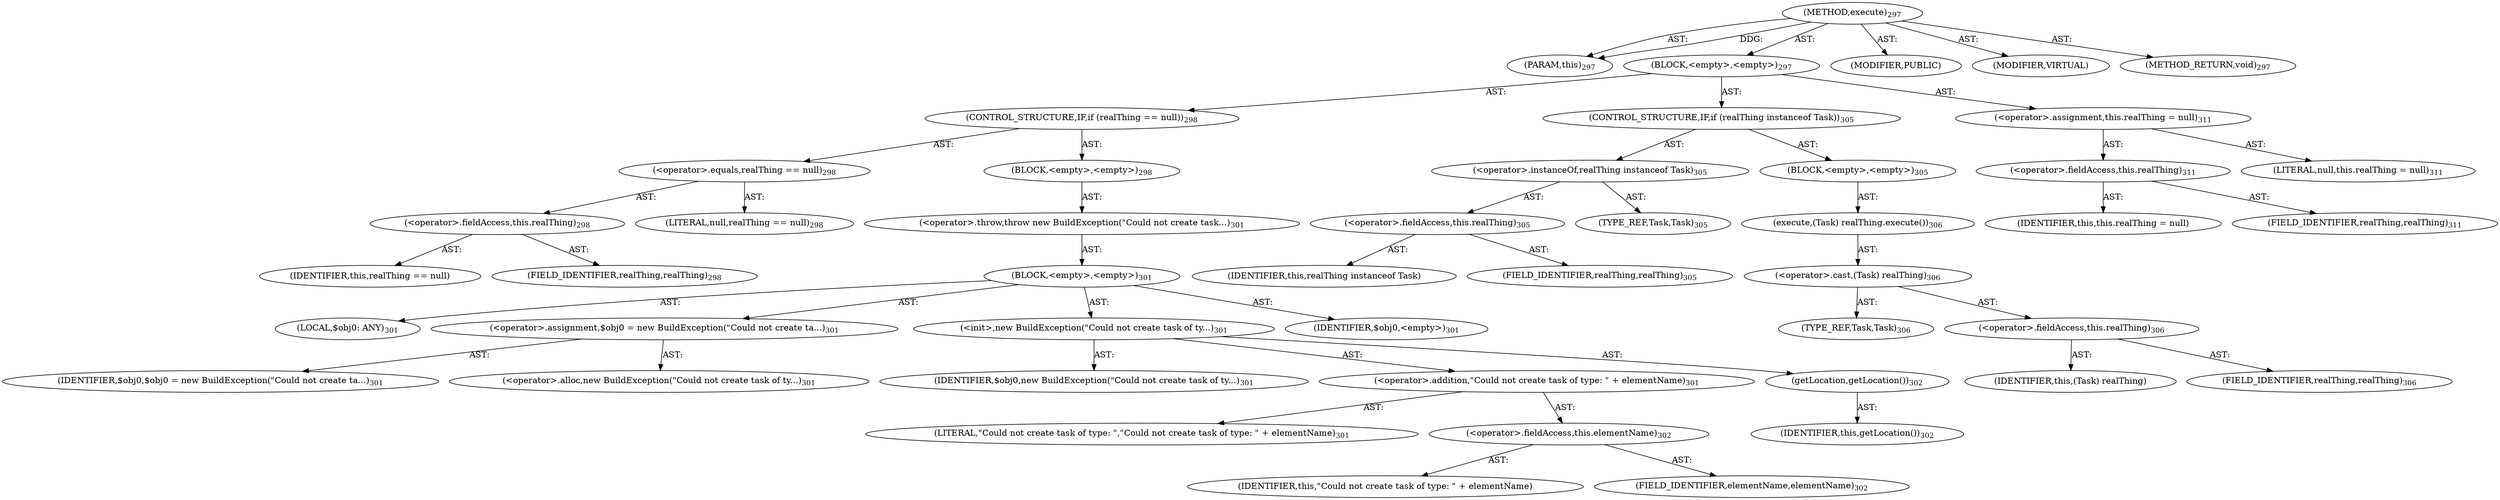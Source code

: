 digraph "execute" {  
"111669149710" [label = <(METHOD,execute)<SUB>297</SUB>> ]
"115964116996" [label = <(PARAM,this)<SUB>297</SUB>> ]
"25769803804" [label = <(BLOCK,&lt;empty&gt;,&lt;empty&gt;)<SUB>297</SUB>> ]
"47244640270" [label = <(CONTROL_STRUCTURE,IF,if (realThing == null))<SUB>298</SUB>> ]
"30064771151" [label = <(&lt;operator&gt;.equals,realThing == null)<SUB>298</SUB>> ]
"30064771152" [label = <(&lt;operator&gt;.fieldAccess,this.realThing)<SUB>298</SUB>> ]
"68719476827" [label = <(IDENTIFIER,this,realThing == null)> ]
"55834574873" [label = <(FIELD_IDENTIFIER,realThing,realThing)<SUB>298</SUB>> ]
"90194313220" [label = <(LITERAL,null,realThing == null)<SUB>298</SUB>> ]
"25769803805" [label = <(BLOCK,&lt;empty&gt;,&lt;empty&gt;)<SUB>298</SUB>> ]
"30064771153" [label = <(&lt;operator&gt;.throw,throw new BuildException(&quot;Could not create task...)<SUB>301</SUB>> ]
"25769803806" [label = <(BLOCK,&lt;empty&gt;,&lt;empty&gt;)<SUB>301</SUB>> ]
"94489280514" [label = <(LOCAL,$obj0: ANY)<SUB>301</SUB>> ]
"30064771154" [label = <(&lt;operator&gt;.assignment,$obj0 = new BuildException(&quot;Could not create ta...)<SUB>301</SUB>> ]
"68719476828" [label = <(IDENTIFIER,$obj0,$obj0 = new BuildException(&quot;Could not create ta...)<SUB>301</SUB>> ]
"30064771155" [label = <(&lt;operator&gt;.alloc,new BuildException(&quot;Could not create task of ty...)<SUB>301</SUB>> ]
"30064771156" [label = <(&lt;init&gt;,new BuildException(&quot;Could not create task of ty...)<SUB>301</SUB>> ]
"68719476829" [label = <(IDENTIFIER,$obj0,new BuildException(&quot;Could not create task of ty...)<SUB>301</SUB>> ]
"30064771157" [label = <(&lt;operator&gt;.addition,&quot;Could not create task of type: &quot; + elementName)<SUB>301</SUB>> ]
"90194313221" [label = <(LITERAL,&quot;Could not create task of type: &quot;,&quot;Could not create task of type: &quot; + elementName)<SUB>301</SUB>> ]
"30064771158" [label = <(&lt;operator&gt;.fieldAccess,this.elementName)<SUB>302</SUB>> ]
"68719476830" [label = <(IDENTIFIER,this,&quot;Could not create task of type: &quot; + elementName)> ]
"55834574874" [label = <(FIELD_IDENTIFIER,elementName,elementName)<SUB>302</SUB>> ]
"30064771159" [label = <(getLocation,getLocation())<SUB>302</SUB>> ]
"68719476751" [label = <(IDENTIFIER,this,getLocation())<SUB>302</SUB>> ]
"68719476831" [label = <(IDENTIFIER,$obj0,&lt;empty&gt;)<SUB>301</SUB>> ]
"47244640271" [label = <(CONTROL_STRUCTURE,IF,if (realThing instanceof Task))<SUB>305</SUB>> ]
"30064771160" [label = <(&lt;operator&gt;.instanceOf,realThing instanceof Task)<SUB>305</SUB>> ]
"30064771161" [label = <(&lt;operator&gt;.fieldAccess,this.realThing)<SUB>305</SUB>> ]
"68719476832" [label = <(IDENTIFIER,this,realThing instanceof Task)> ]
"55834574875" [label = <(FIELD_IDENTIFIER,realThing,realThing)<SUB>305</SUB>> ]
"180388626445" [label = <(TYPE_REF,Task,Task)<SUB>305</SUB>> ]
"25769803807" [label = <(BLOCK,&lt;empty&gt;,&lt;empty&gt;)<SUB>305</SUB>> ]
"30064771162" [label = <(execute,(Task) realThing.execute())<SUB>306</SUB>> ]
"30064771163" [label = <(&lt;operator&gt;.cast,(Task) realThing)<SUB>306</SUB>> ]
"180388626446" [label = <(TYPE_REF,Task,Task)<SUB>306</SUB>> ]
"30064771164" [label = <(&lt;operator&gt;.fieldAccess,this.realThing)<SUB>306</SUB>> ]
"68719476833" [label = <(IDENTIFIER,this,(Task) realThing)> ]
"55834574876" [label = <(FIELD_IDENTIFIER,realThing,realThing)<SUB>306</SUB>> ]
"30064771165" [label = <(&lt;operator&gt;.assignment,this.realThing = null)<SUB>311</SUB>> ]
"30064771166" [label = <(&lt;operator&gt;.fieldAccess,this.realThing)<SUB>311</SUB>> ]
"68719476834" [label = <(IDENTIFIER,this,this.realThing = null)> ]
"55834574877" [label = <(FIELD_IDENTIFIER,realThing,realThing)<SUB>311</SUB>> ]
"90194313222" [label = <(LITERAL,null,this.realThing = null)<SUB>311</SUB>> ]
"133143986210" [label = <(MODIFIER,PUBLIC)> ]
"133143986211" [label = <(MODIFIER,VIRTUAL)> ]
"128849018894" [label = <(METHOD_RETURN,void)<SUB>297</SUB>> ]
  "111669149710" -> "115964116996"  [ label = "AST: "] 
  "111669149710" -> "25769803804"  [ label = "AST: "] 
  "111669149710" -> "133143986210"  [ label = "AST: "] 
  "111669149710" -> "133143986211"  [ label = "AST: "] 
  "111669149710" -> "128849018894"  [ label = "AST: "] 
  "25769803804" -> "47244640270"  [ label = "AST: "] 
  "25769803804" -> "47244640271"  [ label = "AST: "] 
  "25769803804" -> "30064771165"  [ label = "AST: "] 
  "47244640270" -> "30064771151"  [ label = "AST: "] 
  "47244640270" -> "25769803805"  [ label = "AST: "] 
  "30064771151" -> "30064771152"  [ label = "AST: "] 
  "30064771151" -> "90194313220"  [ label = "AST: "] 
  "30064771152" -> "68719476827"  [ label = "AST: "] 
  "30064771152" -> "55834574873"  [ label = "AST: "] 
  "25769803805" -> "30064771153"  [ label = "AST: "] 
  "30064771153" -> "25769803806"  [ label = "AST: "] 
  "25769803806" -> "94489280514"  [ label = "AST: "] 
  "25769803806" -> "30064771154"  [ label = "AST: "] 
  "25769803806" -> "30064771156"  [ label = "AST: "] 
  "25769803806" -> "68719476831"  [ label = "AST: "] 
  "30064771154" -> "68719476828"  [ label = "AST: "] 
  "30064771154" -> "30064771155"  [ label = "AST: "] 
  "30064771156" -> "68719476829"  [ label = "AST: "] 
  "30064771156" -> "30064771157"  [ label = "AST: "] 
  "30064771156" -> "30064771159"  [ label = "AST: "] 
  "30064771157" -> "90194313221"  [ label = "AST: "] 
  "30064771157" -> "30064771158"  [ label = "AST: "] 
  "30064771158" -> "68719476830"  [ label = "AST: "] 
  "30064771158" -> "55834574874"  [ label = "AST: "] 
  "30064771159" -> "68719476751"  [ label = "AST: "] 
  "47244640271" -> "30064771160"  [ label = "AST: "] 
  "47244640271" -> "25769803807"  [ label = "AST: "] 
  "30064771160" -> "30064771161"  [ label = "AST: "] 
  "30064771160" -> "180388626445"  [ label = "AST: "] 
  "30064771161" -> "68719476832"  [ label = "AST: "] 
  "30064771161" -> "55834574875"  [ label = "AST: "] 
  "25769803807" -> "30064771162"  [ label = "AST: "] 
  "30064771162" -> "30064771163"  [ label = "AST: "] 
  "30064771163" -> "180388626446"  [ label = "AST: "] 
  "30064771163" -> "30064771164"  [ label = "AST: "] 
  "30064771164" -> "68719476833"  [ label = "AST: "] 
  "30064771164" -> "55834574876"  [ label = "AST: "] 
  "30064771165" -> "30064771166"  [ label = "AST: "] 
  "30064771165" -> "90194313222"  [ label = "AST: "] 
  "30064771166" -> "68719476834"  [ label = "AST: "] 
  "30064771166" -> "55834574877"  [ label = "AST: "] 
  "111669149710" -> "115964116996"  [ label = "DDG: "] 
}
